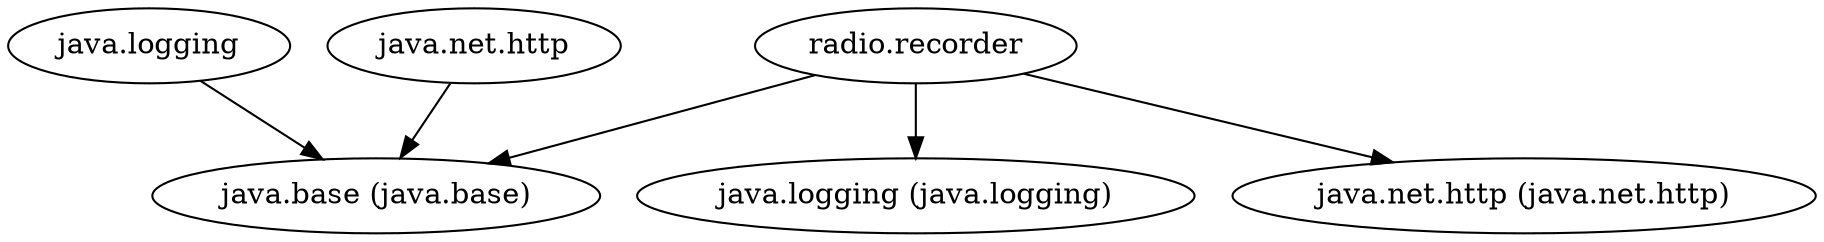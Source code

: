 digraph "summary" {
  "java.logging"                                     -> "java.base (java.base)";
  "radio.recorder"                                   -> "java.base (java.base)";
  "radio.recorder"                                   -> "java.logging (java.logging)";
  "radio.recorder"                                   -> "java.net.http (java.net.http)";
  "java.net.http"                                    -> "java.base (java.base)";
}
